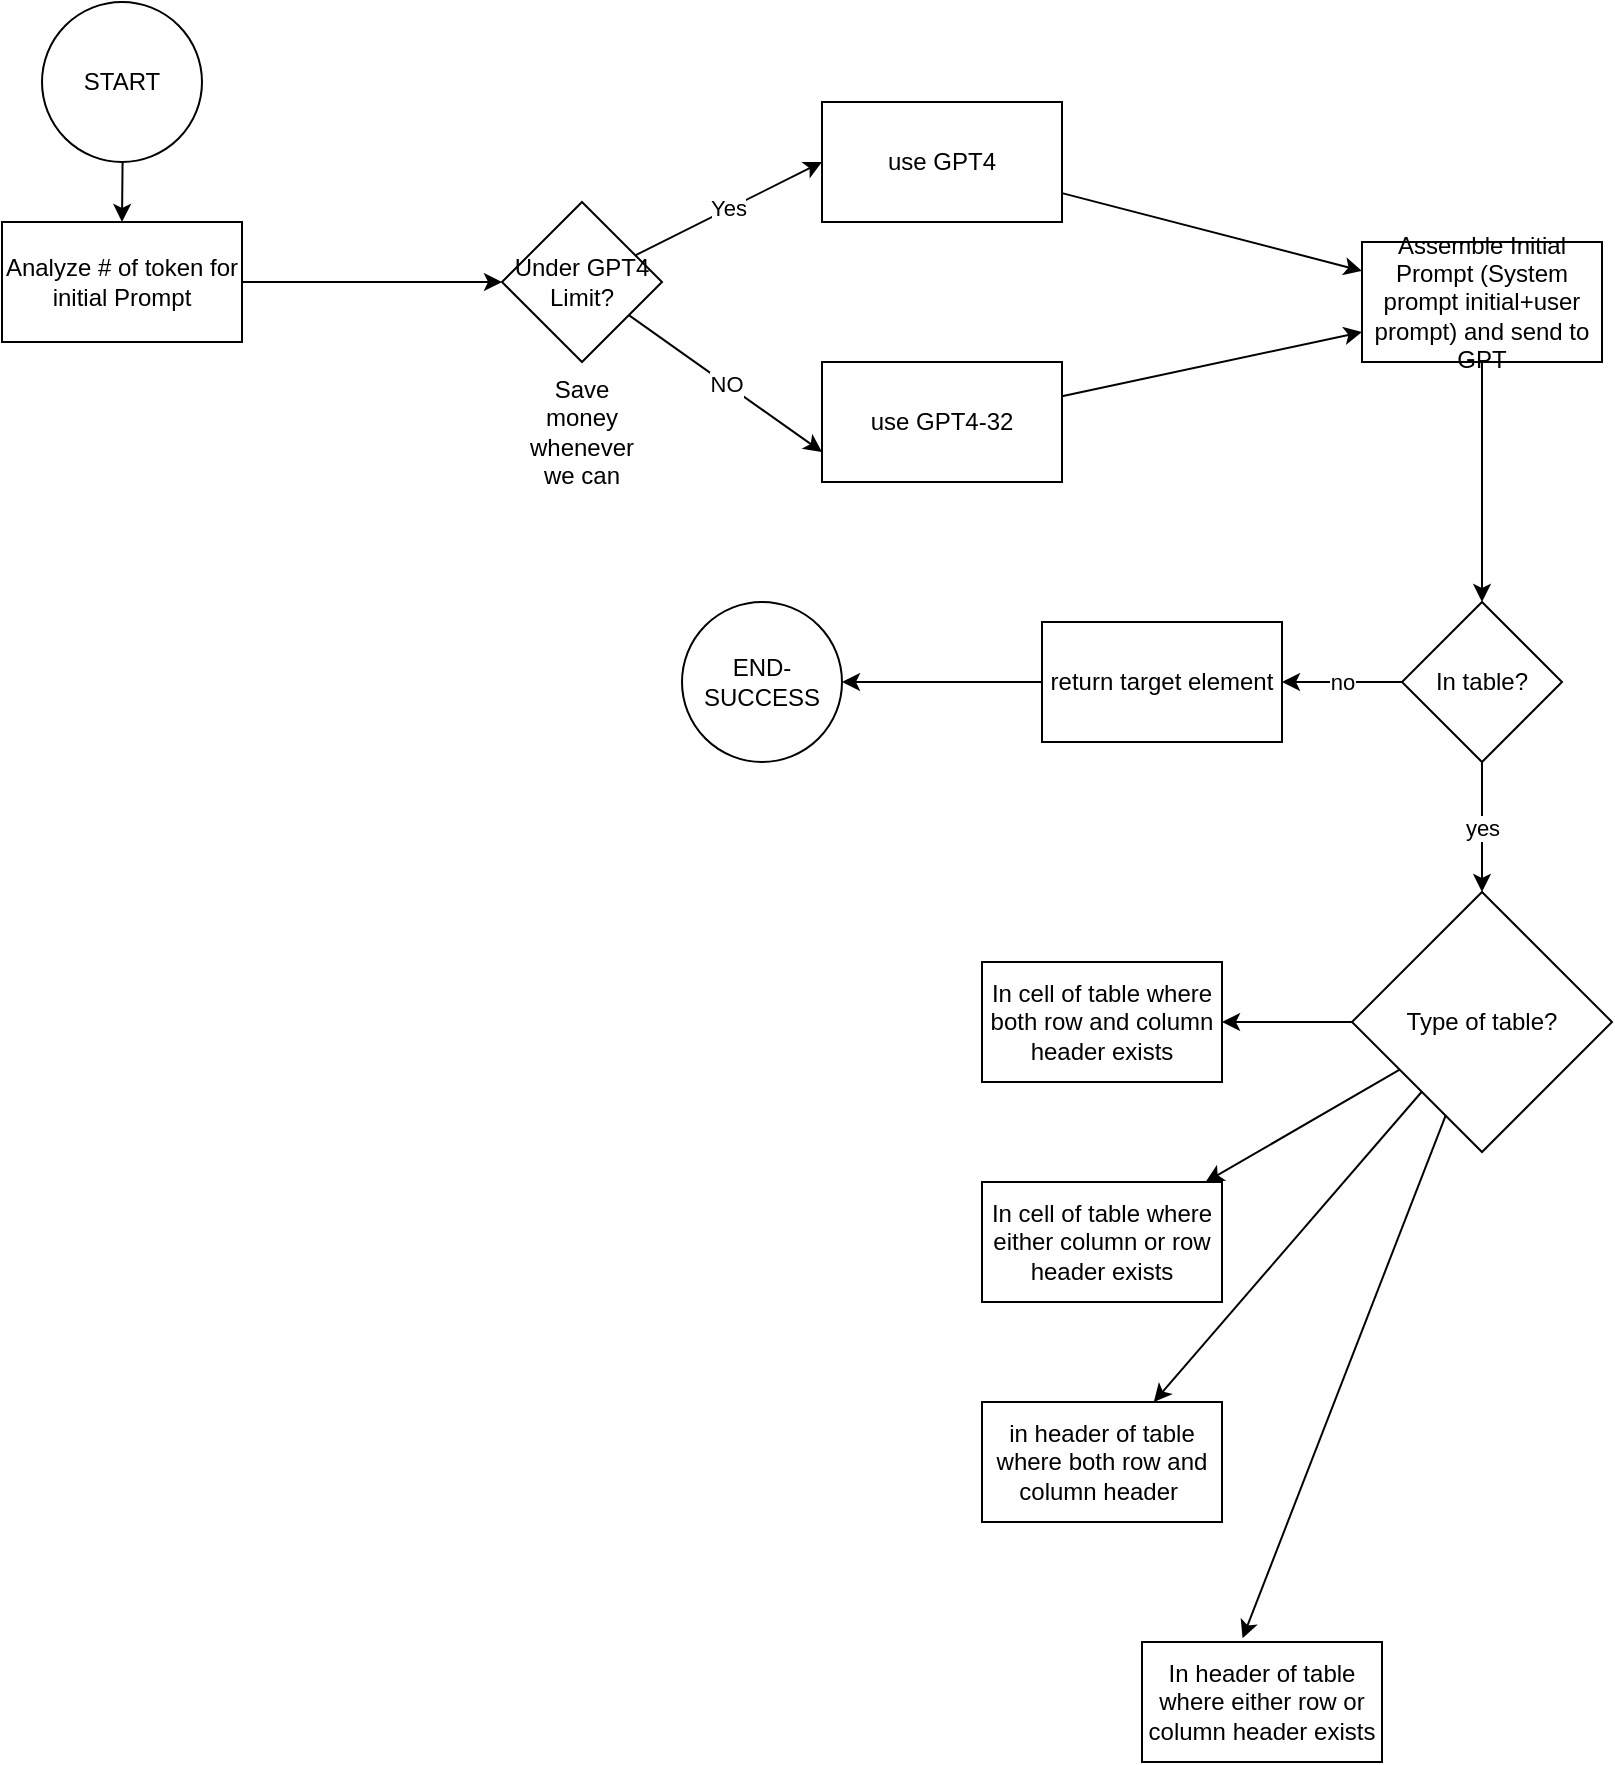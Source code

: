 <mxfile>
    <diagram id="k_TZ9hBvOqJruFJ_RMBt" name="Page-1">
        <mxGraphModel dx="688" dy="656" grid="1" gridSize="10" guides="1" tooltips="1" connect="1" arrows="1" fold="1" page="1" pageScale="1" pageWidth="850" pageHeight="1100" math="0" shadow="0">
            <root>
                <mxCell id="0"/>
                <mxCell id="1" parent="0"/>
                <mxCell id="7" value="" style="edgeStyle=none;html=1;" edge="1" parent="1" source="2" target="6">
                    <mxGeometry relative="1" as="geometry"/>
                </mxCell>
                <mxCell id="2" value="Analyze # of token for initial Prompt" style="rounded=0;whiteSpace=wrap;html=1;" vertex="1" parent="1">
                    <mxGeometry x="30" y="110" width="120" height="60" as="geometry"/>
                </mxCell>
                <mxCell id="11" value="Yes" style="html=1;elbow=vertical;entryX=0;entryY=0.5;entryDx=0;entryDy=0;curved=1;" edge="1" parent="1" source="6" target="10">
                    <mxGeometry relative="1" as="geometry"/>
                </mxCell>
                <mxCell id="13" value="NO" style="edgeStyle=none;curved=1;html=1;entryX=0;entryY=0.75;entryDx=0;entryDy=0;elbow=vertical;" edge="1" parent="1" source="6" target="12">
                    <mxGeometry relative="1" as="geometry"/>
                </mxCell>
                <mxCell id="6" value="Under GPT4 Limit?" style="rhombus;whiteSpace=wrap;html=1;rounded=0;" vertex="1" parent="1">
                    <mxGeometry x="280" y="100" width="80" height="80" as="geometry"/>
                </mxCell>
                <mxCell id="16" value="" style="edgeStyle=none;curved=1;html=1;elbow=vertical;" edge="1" parent="1" source="10" target="15">
                    <mxGeometry relative="1" as="geometry"/>
                </mxCell>
                <mxCell id="10" value="use GPT4" style="whiteSpace=wrap;html=1;rounded=0;" vertex="1" parent="1">
                    <mxGeometry x="440" y="50" width="120" height="60" as="geometry"/>
                </mxCell>
                <mxCell id="17" style="edgeStyle=none;curved=1;html=1;entryX=0;entryY=0.75;entryDx=0;entryDy=0;elbow=vertical;" edge="1" parent="1" source="12" target="15">
                    <mxGeometry relative="1" as="geometry"/>
                </mxCell>
                <mxCell id="12" value="use GPT4-32" style="whiteSpace=wrap;html=1;rounded=0;" vertex="1" parent="1">
                    <mxGeometry x="440" y="180" width="120" height="60" as="geometry"/>
                </mxCell>
                <mxCell id="14" value="Save money whenever we can" style="text;html=1;strokeColor=none;fillColor=none;align=center;verticalAlign=middle;whiteSpace=wrap;rounded=0;" vertex="1" parent="1">
                    <mxGeometry x="290" y="200" width="60" height="30" as="geometry"/>
                </mxCell>
                <mxCell id="Q_9i-tUXKlec64G5NTki-20" value="" style="edgeStyle=none;curved=1;html=1;elbow=vertical;entryX=0.5;entryY=0;entryDx=0;entryDy=0;" edge="1" parent="1" source="15" target="Q_9i-tUXKlec64G5NTki-21">
                    <mxGeometry relative="1" as="geometry">
                        <mxPoint x="770" y="300" as="targetPoint"/>
                    </mxGeometry>
                </mxCell>
                <mxCell id="15" value="Assemble Initial Prompt (System prompt initial+user prompt) and send to GPT" style="whiteSpace=wrap;html=1;rounded=0;" vertex="1" parent="1">
                    <mxGeometry x="710" y="120" width="120" height="60" as="geometry"/>
                </mxCell>
                <mxCell id="Q_9i-tUXKlec64G5NTki-23" value="yes" style="edgeStyle=none;curved=1;html=1;elbow=vertical;" edge="1" parent="1" source="Q_9i-tUXKlec64G5NTki-21" target="Q_9i-tUXKlec64G5NTki-34">
                    <mxGeometry relative="1" as="geometry">
                        <mxPoint x="770" y="470" as="targetPoint"/>
                    </mxGeometry>
                </mxCell>
                <mxCell id="Q_9i-tUXKlec64G5NTki-26" value="no" style="edgeStyle=none;curved=1;html=1;elbow=vertical;" edge="1" parent="1" source="Q_9i-tUXKlec64G5NTki-21" target="Q_9i-tUXKlec64G5NTki-25">
                    <mxGeometry relative="1" as="geometry"/>
                </mxCell>
                <mxCell id="Q_9i-tUXKlec64G5NTki-21" value="In table?" style="rhombus;whiteSpace=wrap;html=1;" vertex="1" parent="1">
                    <mxGeometry x="730" y="300" width="80" height="80" as="geometry"/>
                </mxCell>
                <mxCell id="Q_9i-tUXKlec64G5NTki-28" value="" style="edgeStyle=none;curved=1;html=1;elbow=vertical;" edge="1" parent="1" source="Q_9i-tUXKlec64G5NTki-25" target="Q_9i-tUXKlec64G5NTki-27">
                    <mxGeometry relative="1" as="geometry"/>
                </mxCell>
                <mxCell id="Q_9i-tUXKlec64G5NTki-25" value="return target element" style="whiteSpace=wrap;html=1;" vertex="1" parent="1">
                    <mxGeometry x="550" y="310" width="120" height="60" as="geometry"/>
                </mxCell>
                <mxCell id="Q_9i-tUXKlec64G5NTki-27" value="END-SUCCESS" style="ellipse;whiteSpace=wrap;html=1;" vertex="1" parent="1">
                    <mxGeometry x="370" y="300" width="80" height="80" as="geometry"/>
                </mxCell>
                <mxCell id="Q_9i-tUXKlec64G5NTki-30" style="edgeStyle=none;curved=1;html=1;elbow=vertical;" edge="1" parent="1" source="Q_9i-tUXKlec64G5NTki-29" target="2">
                    <mxGeometry relative="1" as="geometry"/>
                </mxCell>
                <mxCell id="Q_9i-tUXKlec64G5NTki-29" value="START" style="ellipse;whiteSpace=wrap;html=1;" vertex="1" parent="1">
                    <mxGeometry x="50" width="80" height="80" as="geometry"/>
                </mxCell>
                <mxCell id="jk0fihDDWszO7qKpo9XF-24" value="" style="edgeStyle=none;curved=1;html=1;elbow=vertical;" edge="1" parent="1" source="Q_9i-tUXKlec64G5NTki-34" target="jk0fihDDWszO7qKpo9XF-23">
                    <mxGeometry relative="1" as="geometry"/>
                </mxCell>
                <mxCell id="jk0fihDDWszO7qKpo9XF-27" value="" style="edgeStyle=none;curved=1;html=1;elbow=vertical;" edge="1" parent="1" source="Q_9i-tUXKlec64G5NTki-34" target="jk0fihDDWszO7qKpo9XF-26">
                    <mxGeometry relative="1" as="geometry"/>
                </mxCell>
                <mxCell id="jk0fihDDWszO7qKpo9XF-29" value="" style="edgeStyle=none;curved=1;html=1;elbow=vertical;" edge="1" parent="1" source="Q_9i-tUXKlec64G5NTki-34" target="jk0fihDDWszO7qKpo9XF-28">
                    <mxGeometry relative="1" as="geometry"/>
                </mxCell>
                <mxCell id="jk0fihDDWszO7qKpo9XF-30" style="edgeStyle=none;curved=1;html=1;elbow=vertical;entryX=0.419;entryY=-0.031;entryDx=0;entryDy=0;entryPerimeter=0;" edge="1" parent="1" source="Q_9i-tUXKlec64G5NTki-34" target="jk0fihDDWszO7qKpo9XF-31">
                    <mxGeometry relative="1" as="geometry">
                        <mxPoint x="1070" y="620" as="targetPoint"/>
                    </mxGeometry>
                </mxCell>
                <mxCell id="Q_9i-tUXKlec64G5NTki-34" value="Type of table?" style="rhombus;whiteSpace=wrap;html=1;" vertex="1" parent="1">
                    <mxGeometry x="705" y="445" width="130" height="130" as="geometry"/>
                </mxCell>
                <mxCell id="jk0fihDDWszO7qKpo9XF-18" value="" style="edgeStyle=none;curved=1;html=1;elbow=vertical;" edge="1" parent="1">
                    <mxGeometry relative="1" as="geometry">
                        <mxPoint x="465" y="510" as="sourcePoint"/>
                        <mxPoint x="465" y="510" as="targetPoint"/>
                    </mxGeometry>
                </mxCell>
                <mxCell id="jk0fihDDWszO7qKpo9XF-23" value="In cell of table where both row and column header exists" style="whiteSpace=wrap;html=1;" vertex="1" parent="1">
                    <mxGeometry x="520" y="480" width="120" height="60" as="geometry"/>
                </mxCell>
                <mxCell id="jk0fihDDWszO7qKpo9XF-26" value="In cell of table where either column or row header exists" style="whiteSpace=wrap;html=1;" vertex="1" parent="1">
                    <mxGeometry x="520" y="590" width="120" height="60" as="geometry"/>
                </mxCell>
                <mxCell id="jk0fihDDWszO7qKpo9XF-28" value="in header of table where both row and column header&amp;nbsp;" style="whiteSpace=wrap;html=1;" vertex="1" parent="1">
                    <mxGeometry x="520" y="700" width="120" height="60" as="geometry"/>
                </mxCell>
                <mxCell id="jk0fihDDWszO7qKpo9XF-31" value="In header of table where either row or column header exists" style="whiteSpace=wrap;html=1;" vertex="1" parent="1">
                    <mxGeometry x="600" y="820" width="120" height="60" as="geometry"/>
                </mxCell>
            </root>
        </mxGraphModel>
    </diagram>
    <diagram id="vprDWOqH51bdsMi_TCKU" name="system prompt-initial">
        <mxGraphModel dx="1386" dy="787" grid="1" gridSize="10" guides="1" tooltips="1" connect="1" arrows="1" fold="1" page="1" pageScale="1" pageWidth="850" pageHeight="1100" math="0" shadow="0">
            <root>
                <mxCell id="0"/>
                <mxCell id="1" parent="0"/>
                <mxCell id="PkMDAZQRPFV9u1UmhHYi-1" value="&lt;span style=&quot;color: rgb(240, 240, 240); font-family: Calibri; font-size: 14.667px; font-style: normal; font-variant-ligatures: normal; font-variant-caps: normal; font-weight: 400; letter-spacing: normal; orphans: 2; text-align: left; text-indent: 0px; text-transform: none; widows: 2; word-spacing: 0px; -webkit-text-stroke-width: 0px; background-color: rgb(42, 37, 47); text-decoration-thickness: initial; text-decoration-style: initial; text-decoration-color: initial; float: none; display: inline !important;&quot;&gt;you are a quality engineer try to identify web element in a web page based on test step, and output according to the spec. Following three section provide information for you. Web Page section contains a web page and layout in PUG template. Current div tags are placeholder, you need to evaluate the most suitable tag for each web element based on the textual and layout context. Test Step section provides test procedure. Understand test step context based on the web page. Output section provides rules you should follow to output result. Each section header is wrapped around square brackets []. Analyze the web page layout in the PUG template, taking into account the hierarchical structure of the elements and their context. Identify the main structure representing the data matrix and the elements that are outside of this structure. Consider the relevance of the test step to the layout of the web page. Look for patterns in the layout that indicate the representation of data in rows and columns, such as repeated classes or nested elements. Pay attention to the placement of headers and how they relate to the other elements in the grid. Your analysis should result in a clear understanding of the roles of the different elements in the layout and how they relate to the test step. Be careful not to make assumptions about the role of elements based on their position alone. Consider the overall structure and context of the page. Elements that are not part of the main data matrix may still have important roles on the page. Always consider the test step and the specific elements it refers to when analyzing the layout.&lt;/span&gt;" style="text;whiteSpace=wrap;html=1;" vertex="1" parent="1">
                    <mxGeometry x="100" y="60" width="560" height="360" as="geometry"/>
                </mxCell>
            </root>
        </mxGraphModel>
    </diagram>
    <diagram id="MQFzj-MhbqQrMMgbSMF4" name="User Prompt">
        <mxGraphModel dx="1386" dy="787" grid="1" gridSize="10" guides="1" tooltips="1" connect="1" arrows="1" fold="1" page="1" pageScale="1" pageWidth="850" pageHeight="1100" math="0" shadow="0">
            <root>
                <mxCell id="0"/>
                <mxCell id="1" parent="0"/>
                <mxCell id="R81fKaNOtHV14zvlvnnW-2" value="[Test Step]&#10;Click on the first text element located in the cell where both the criticality and severity levels are categorized as 'Very High'.&#10;&#10;&#10;[Output]&#10;Output result in JSON format. targetElementId returns id of target element in tag#id format such as &quot;div#100&quot;. isTargetMatrixTableGrid returns if target element is in a table, or grid or matrix. From table, grid, matrix perspective, isTargetHeader returns if element is a row or column header.  TargetRow is an array of container ids. A container id looks like this div#100 in tag#id format. Each container id represents the containers of a data cell element in the same row as the data cell container of target element. ColumnsHeaders is an array that represents the text names of the columns. TargetColumnName is the text of the column name where the target cell is located. &#10;{&#10;&quot;TargetRow&quot;: [],&#10;&quot;TargetRowName&quot;:&quot;&quot;&#10;&quot;ColumnsHeaders&quot;:[],&#10;&quot;rowHeaders&quot;:[]&#10;&quot;TargetColumn&quot;:[]&#10;&quot;TargetColumnName&quot;: &quot;&quot;,&#10;&quot;isTargetHeader&quot;:boolean,&#10;targetElementId:&quot;&quot;,&#10;&quot;isTargetMatrixTableGrid&quot;:boolean&#10;}&#10;&#10;&#10;[Web Page]&#10;&#10;&#10;extends layout&#10;block content&#10;  div.row.class1#100&#10;    div.class2 Issues by Severity&#10;    div.class3&#10;      svg.class4.class5&#10;      div.class6#101 Failure&#10;    div.class3&#10;      svg.class4.class5&#10;      div.class6#102 Anoamaly&#10;    div.class3&#10;      svg.class4.class5&#10;      div.class6#103 Other&#10;  div.class7.class8&#10;    div.row&#10;      div.class9 Criticality&#10;      div.class8-grid&#10;        div &#10;&#10;&#10;          div.row&#10;            div.class10.class14.ng-star-inserted Very High&#10;            div#200.ng-star-inserted.class12&#10;              div.row.class13&#10;                svg&#10;                div#104 --&#10;              div.row.class13&#10;                svg&#10;                div#105 --&#10;              div.row.class13&#10;                svg&#10;                div#106 --&#10;            div#201.ng-star-inserted.class12&#10;              div.row.class13&#10;                svg&#10;                div#107 --&#10;              div.row.class13&#10;                svg&#10;                div#108 --&#10;              div.row.class13&#10;                svg&#10;                div#109 --&#10;            div#202.ng-star-inserted.class12&#10;              div.row.class13&#10;                svg&#10;                div#110 --&#10;              div.row.class13&#10;                svg&#10;                div#111 --&#10;              div.row.class13&#10;                svg&#10;                div#112 --&#10;            div#203.ng-star-inserted.class12&#10;              div.row.class13&#10;                svg&#10;                div#113 --&#10;              div.row.class13&#10;                svg&#10;                div#114 --&#10;              div.row.class13&#10;                svg&#10;                div#115 --&#10;          div.row&#10;            div.class10.class14.ng-star-inserted High&#10;            div#204.ng-star-inserted.class12&#10;              div.row.class13&#10;                svg&#10;                div#116 --&#10;              div.row.class13&#10;                svg&#10;                div#117 --&#10;              div.row.class13&#10;                svg&#10;                div#118 --&#10;            div#205.ng-star-inserted.class12&#10;              div.row.class13&#10;                svg&#10;                div#119 --&#10;              div.row.class13&#10;                svg&#10;                div#120 --&#10;              div.row.class13&#10;                svg&#10;                div#121 --&#10;            div#206.ng-star-inserted.class12&#10;              div.row.class13&#10;                svg&#10;                div#122 --&#10;              div.row.class13&#10;                svg&#10;                div#123 --&#10;              div.row.class13&#10;                svg&#10;                div#124 --&#10;            div#207.ng-star-inserted.class12&#10;              div.row.class13&#10;                svg&#10;                div#125 --&#10;              div.row.class13&#10;                svg&#10;                div#126 --&#10;              div.row.class13&#10;                svg&#10;                div#127 --&#10;          div.row&#10;            div.class10.class14.ng-star-inserted Medium&#10;            div#208.ng-star-inserted.class12&#10;              div.row.class13&#10;                svg&#10;                div#128 --&#10;              div.row.class13&#10;                svg&#10;                div#129 --&#10;              div.row.class13&#10;                svg&#10;                div#130 --&#10;            div#209.ng-star-inserted.class12&#10;              div.row.class13&#10;                svg&#10;                div#128 --&#10;              div.row.class13&#10;                svg&#10;                div#129 --&#10;              div.row.class13&#10;                svg&#10;                div#130 --&#10;            div#210.ng-star-inserted.class12&#10;              div.row.class13&#10;                svg&#10;                div#131 --&#10;              div.row.class13&#10;                svg&#10;                div#132 6&#10;              div.row.class13&#10;                svg&#10;                div#133 --&#10;            div#211.ng-star-inserted.class12&#10;              div.row.class13&#10;                svg&#10;                div#134 --&#10;              div.row.class13&#10;                svg&#10;                div#135 1&#10;              div.row.class13&#10;                svg&#10;                div#136 --&#10;          div.row&#10;            div.class10.class14.ng-star-inserted Low&#10;            div#212.ng-star-inserted.class12&#10;              div.row.class13&#10;                svg&#10;                div#137 --&#10;              div.row.class13&#10;                svg&#10;                div#138 --&#10;              div.row.class13&#10;                svg&#10;                div#139 --&#10;            div#213.ng-star-inserted.class12&#10;              div.row.class13&#10;                svg&#10;                div#140 --&#10;              div.row.class13&#10;                svg&#10;                div#141 --&#10;              div.row.class13&#10;                svg&#10;                div#142 --&#10;            div#214.ng-star-inserted.class12&#10;              div.row.class13&#10;                svg&#10;                div#143 --&#10;              div.row.class13&#10;                svg&#10;                div#144 --&#10;              div.row.class13&#10;                svg&#10;                div#145 --&#10;            div#215.ng-star-inserted.class12&#10;              div.row.class13&#10;                svg&#10;                div#146 --&#10;              div.row.class13&#10;                svg&#10;                div#147 --&#10;              div.row.class13&#10;                svg&#10;                div#148 --&#10;          div.row&#10;            div.class10.class14.ng-star-inserted Very Low&#10;            div#216.ng-star-inserted.class12&#10;              div.row.class13&#10;                svg&#10;                div#149 --&#10;              div.row.class13&#10;                svg&#10;                div#150 --&#10;              div.row.class13&#10;                svg&#10;                div#151 --&#10;            div#217.ng-star-inserted.class12&#10;              div.row.class13&#10;                svg&#10;                div#152 --&#10;              div.row.class13&#10;                svg&#10;                div#153 --&#10;              div.row.class13&#10;                svg&#10;                div#154 --&#10;            div#218.ng-star-inserted.class12&#10;              div.row.class13&#10;                svg&#10;                div#155 --&#10;              div.row.class13&#10;                svg&#10;                div#156 --&#10;              div.row.class13&#10;                svg&#10;                div#157 --&#10;            div#219.ng-star-inserted.class12&#10;              div.row.class13&#10;                svg&#10;                div#158 --&#10;              div.row.class13&#10;                svg&#10;                div#159 --&#10;              div.row.class13&#10;                svg&#10;                div#160 --            &#10;          div.row&#10;            div white space&#10;            div.class10.class8.class11.ng-star-inserted Low&#10;            div.class10.class8.class11.ng-star-inserted Medium&#10;            div.class10.class8.class11.ng-star-inserted High&#10;            div.class10.class8.class11.ng-star-inserted Very High    &#10;&#10;&#10;    div.class15 Severity&#10;  style&#10;    .row&#10;      display: flex&#10;      flex-direction: row&#10;    .column&#10;      display: flex&#10;      flex-direction: column&#10;    .grid &#10;      display: grid&#10;      grid-template-columns: repeat(5, 1fr)" style="text;whiteSpace=wrap;html=1;" vertex="1" parent="1">
                    <mxGeometry x="90" y="30" width="560" height="4020" as="geometry"/>
                </mxCell>
            </root>
        </mxGraphModel>
    </diagram>
    <diagram id="8rd5xgk2DLC0L6PCO5eT" name="Invalid column and row count">
        <mxGraphModel dx="1386" dy="787" grid="1" gridSize="10" guides="1" tooltips="1" connect="1" arrows="1" fold="1" page="1" pageScale="1" pageWidth="850" pageHeight="1100" math="0" shadow="0">
            <root>
                <mxCell id="0"/>
                <mxCell id="1" parent="0"/>
                <mxCell id="DEl4WQej7PzILnTVAget-1" value="&lt;div aria-atomic=&quot;true&quot; style=&quot;margin-left: auto;&quot; class=&quot;ms-Stack user-563&quot;&gt;&lt;div class=&quot;ms-StackItem content-564&quot;&gt;&lt;div style=&quot;&quot;&gt;Update output json as number of container in target row and column does not match number of row and column headers&lt;/div&gt;&lt;/div&gt;&lt;/div&gt;" style="text;whiteSpace=wrap;html=1;" vertex="1" parent="1">
                    <mxGeometry x="130" y="200" width="560" height="50" as="geometry"/>
                </mxCell>
            </root>
        </mxGraphModel>
    </diagram>
</mxfile>